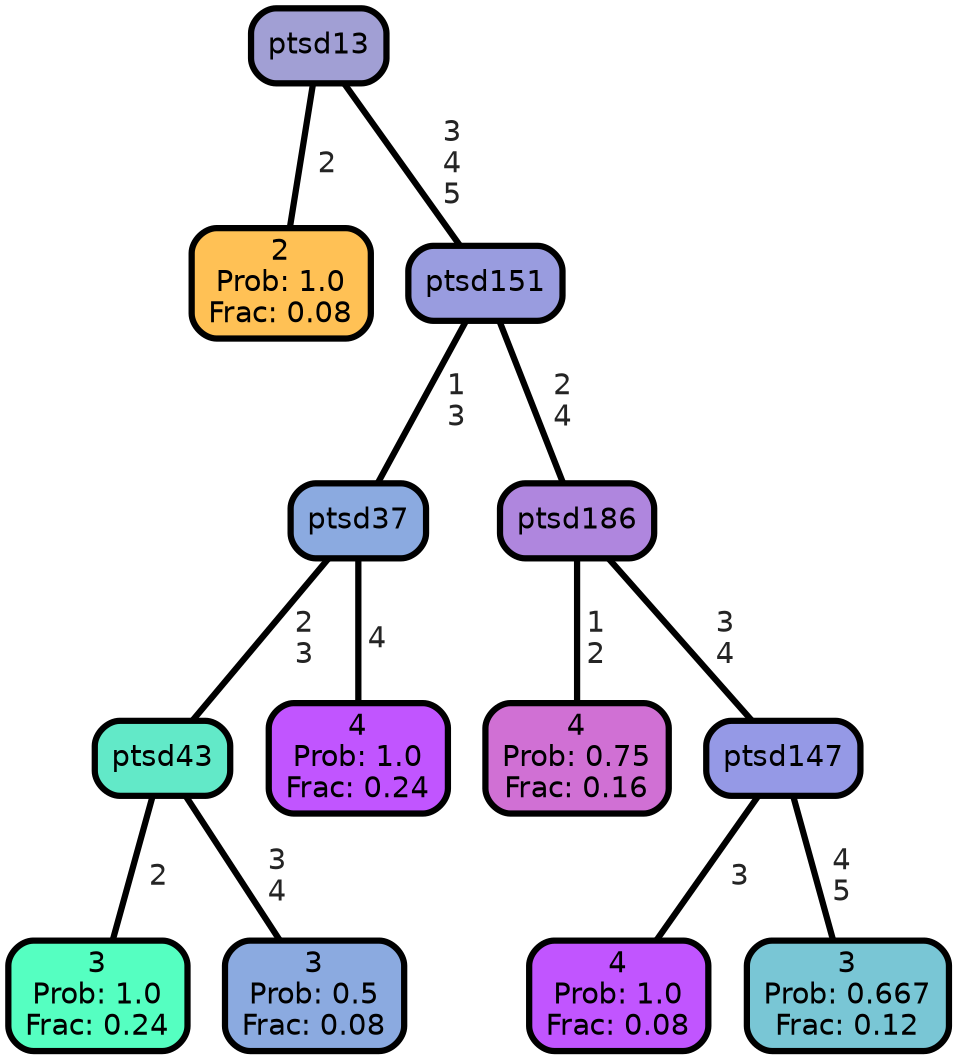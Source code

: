 graph Tree {
node [shape=box, style="filled, rounded",color="black",penwidth="3",fontcolor="black",                 fontname=helvetica] ;
graph [ranksep="0 equally", splines=straight,                 bgcolor=transparent, dpi=200] ;
edge [fontname=helvetica, fontweight=bold,fontcolor=grey14,color=black] ;
0 [label="2
Prob: 1.0
Frac: 0.08", fillcolor="#ffc155"] ;
1 [label="ptsd13", fillcolor="#a19fd4"] ;
2 [label="3
Prob: 1.0
Frac: 0.24", fillcolor="#55ffc1"] ;
3 [label="ptsd43", fillcolor="#62e9c8"] ;
4 [label="3
Prob: 0.5
Frac: 0.08", fillcolor="#8baae0"] ;
5 [label="ptsd37", fillcolor="#8baae0"] ;
6 [label="4
Prob: 1.0
Frac: 0.24", fillcolor="#c155ff"] ;
7 [label="ptsd151", fillcolor="#999cdf"] ;
8 [label="4
Prob: 0.75
Frac: 0.16", fillcolor="#d070d4"] ;
9 [label="ptsd186", fillcolor="#af86de"] ;
10 [label="4
Prob: 1.0
Frac: 0.08", fillcolor="#c155ff"] ;
11 [label="ptsd147", fillcolor="#9599e6"] ;
12 [label="3
Prob: 0.667
Frac: 0.12", fillcolor="#79c6d5"] ;
1 -- 0 [label=" 2",penwidth=3] ;
1 -- 7 [label=" 3\n 4\n 5",penwidth=3] ;
3 -- 2 [label=" 2",penwidth=3] ;
3 -- 4 [label=" 3\n 4",penwidth=3] ;
5 -- 3 [label=" 2\n 3",penwidth=3] ;
5 -- 6 [label=" 4",penwidth=3] ;
7 -- 5 [label=" 1\n 3",penwidth=3] ;
7 -- 9 [label=" 2\n 4",penwidth=3] ;
9 -- 8 [label=" 1\n 2",penwidth=3] ;
9 -- 11 [label=" 3\n 4",penwidth=3] ;
11 -- 10 [label=" 3",penwidth=3] ;
11 -- 12 [label=" 4\n 5",penwidth=3] ;
{rank = same;}}